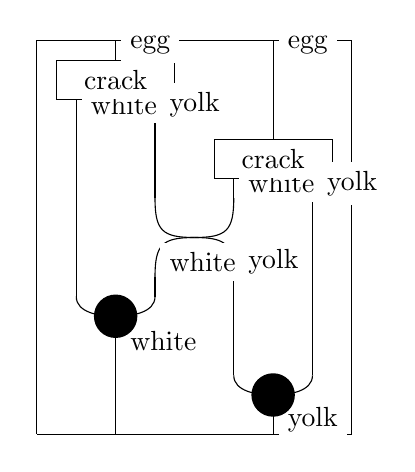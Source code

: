 \begin{tikzpicture}[baseline=(0.base)]
\begin{pgfonlayer}{nodelayer}
\node (0) at (0, 2.5) {};
\node [] (1) at (0, 0) {};
\node [] (2) at (4.0, 0) {};
\node [] (3) at (4.0, 5) {};
\node [] (4) at (0, 5) {};
\node [style=none, fill=white, right] (5) at (1.062, 4.938) {egg};
\node [] (6) at (1.0, 5) {};
\node [] (7) at (1.0, 4.75) {};
\node [style=none, fill=white, right] (8) at (0.562, 4.188) {white};
\node [] (9) at (0.5, 4.25) {};
\node [] (10) at (0.5, 1.75) {};
\node [style=none, fill=white, right] (11) at (1.562, 4.188) {yolk};
\node [] (12) at (1.5, 4.25) {};
\node [] (13) at (1.5, 3) {};
\node [style=none, fill=white, right] (14) at (3.062, 4.938) {egg};
\node [] (15) at (3.0, 5) {};
\node [] (16) at (3.0, 3.75) {};
\node [style=none, fill=white, right] (17) at (2.562, 3.188) {white};
\node [] (18) at (2.5, 3.25) {};
\node [] (19) at (2.5, 3) {};
\node [style=none, fill=white, right] (20) at (3.562, 3.188) {yolk};
\node [] (21) at (3.5, 3.25) {};
\node [] (22) at (3.5, 0.75) {};
\node [] (23) at (2.0, 2.5) {};
\node [] (24) at (1.5, 2) {};
\node [] (25) at (2.5, 2) {};
\node [style=none, fill=white, right] (26) at (1.562, 2.188) {white};
\node [] (27) at (1.5, 1.75) {};
\node [style=none, fill=white, right] (28) at (2.562, 2.188) {yolk};
\node [] (29) at (2.5, 0.75) {};
\node [] (30) at (1.0, 1.5) {};
\node [] (31) at (1.0, 1.25) {};
\node [style=none, fill=white, right] (32) at (1.062, 1.188) {white};
\node [] (33) at (1.0, 0) {};
\node [] (34) at (3.0, 0.5) {};
\node [] (35) at (3.0, 0.25) {};
\node [style=none, fill=white, right] (36) at (3.062, 0.188) {yolk};
\node [] (37) at (3.0, 0) {};
\node [] (38) at (0.25, 4.25) {};
\node [] (39) at (0.25, 4.75) {};
\node [] (40) at (1.75, 4.75) {};
\node [] (41) at (1.75, 4.25) {};
\node [style=none, fill=white] (42) at (1.0, 4.5) {crack};
\node [] (43) at (2.25, 3.25) {};
\node [] (44) at (2.25, 3.75) {};
\node [] (45) at (3.75, 3.75) {};
\node [] (46) at (3.75, 3.25) {};
\node [style=none, fill=white] (47) at (3.0, 3.5) {crack};
\node [circle, fill=black, scale=0.447] (48) at (1.0, 1.5) {merge};
\node [circle, fill=black, scale=0.447] (48) at (3.0, 0.5) {merge};
\end{pgfonlayer}
\begin{pgfonlayer}{edgelayer}
\draw [-, fill={white}] (1.center) to (2.center) to (3.center) to (4.center) to (1.center);
\draw [in=90, out=-90] (6.center) to (7.center);
\draw [in=90, out=-90] (9.center) to (10.center);
\draw [in=90, out=-90] (12.center) to (13.center);
\draw [in=90, out=-90] (15.center) to (16.center);
\draw [in=90, out=-90] (18.center) to (19.center);
\draw [in=90, out=-90] (21.center) to (22.center);
\draw [in=90, out=180, looseness=1.485] (23.center) to (24.center);
\draw [in=90, out=0, looseness=1.485] (23.center) to (25.center);
\draw [in=180, out=-90, looseness=1.485] (13.center) to (23.center);
\draw [in=0, out=-90, looseness=1.485] (19.center) to (23.center);
\draw [in=90, out=-90] (24.center) to (27.center);
\draw [in=90, out=-90] (25.center) to (29.center);
\draw [in=90, out=-90] (30.center) to (31.center);
\draw [in=180, out=-90, looseness=0.939] (10.center) to (30.center);
\draw [in=0, out=-90, looseness=0.939] (27.center) to (30.center);
\draw [in=90, out=-90] (31.center) to (33.center);
\draw [in=90, out=-90] (34.center) to (35.center);
\draw [in=180, out=-90, looseness=0.939] (29.center) to (34.center);
\draw [in=0, out=-90, looseness=0.939] (22.center) to (34.center);
\draw [in=90, out=-90] (35.center) to (37.center);
\draw [-, fill={white}] (38.center) to (39.center) to (40.center) to (41.center) to (38.center);
\draw [-, fill={white}] (43.center) to (44.center) to (45.center) to (46.center) to (43.center);
\end{pgfonlayer}
\end{tikzpicture}
